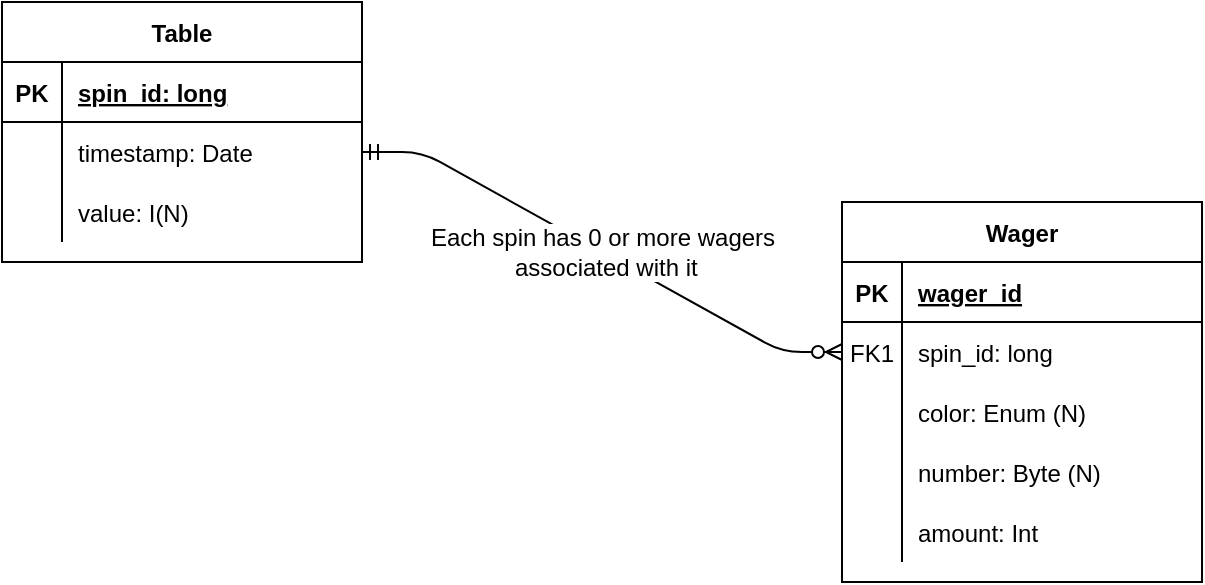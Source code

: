 <mxfile version="14.4.2" type="device"><diagram id="nSNYIJOsFFRJYMEAQ5Xi" name="Page-1"><mxGraphModel dx="1008" dy="802" grid="1" gridSize="10" guides="1" tooltips="1" connect="1" arrows="1" fold="1" page="1" pageScale="1" pageWidth="850" pageHeight="1100" math="0" shadow="0"><root><mxCell id="0"/><mxCell id="1" parent="0"/><mxCell id="asWNjJ6Xyc3kj519BgqH-1" value="Table" style="shape=table;startSize=30;container=1;collapsible=1;childLayout=tableLayout;fixedRows=1;rowLines=0;fontStyle=1;align=center;resizeLast=1;" vertex="1" parent="1"><mxGeometry x="20" y="30" width="180" height="130" as="geometry"/></mxCell><mxCell id="asWNjJ6Xyc3kj519BgqH-2" value="" style="shape=partialRectangle;collapsible=0;dropTarget=0;pointerEvents=0;fillColor=none;top=0;left=0;bottom=1;right=0;points=[[0,0.5],[1,0.5]];portConstraint=eastwest;" vertex="1" parent="asWNjJ6Xyc3kj519BgqH-1"><mxGeometry y="30" width="180" height="30" as="geometry"/></mxCell><mxCell id="asWNjJ6Xyc3kj519BgqH-3" value="PK" style="shape=partialRectangle;connectable=0;fillColor=none;top=0;left=0;bottom=0;right=0;fontStyle=1;overflow=hidden;" vertex="1" parent="asWNjJ6Xyc3kj519BgqH-2"><mxGeometry width="30" height="30" as="geometry"/></mxCell><mxCell id="asWNjJ6Xyc3kj519BgqH-4" value="spin_id: long" style="shape=partialRectangle;connectable=0;fillColor=none;top=0;left=0;bottom=0;right=0;align=left;spacingLeft=6;fontStyle=5;overflow=hidden;" vertex="1" parent="asWNjJ6Xyc3kj519BgqH-2"><mxGeometry x="30" width="150" height="30" as="geometry"/></mxCell><mxCell id="asWNjJ6Xyc3kj519BgqH-5" value="" style="shape=partialRectangle;collapsible=0;dropTarget=0;pointerEvents=0;fillColor=none;top=0;left=0;bottom=0;right=0;points=[[0,0.5],[1,0.5]];portConstraint=eastwest;" vertex="1" parent="asWNjJ6Xyc3kj519BgqH-1"><mxGeometry y="60" width="180" height="30" as="geometry"/></mxCell><mxCell id="asWNjJ6Xyc3kj519BgqH-6" value="" style="shape=partialRectangle;connectable=0;fillColor=none;top=0;left=0;bottom=0;right=0;editable=1;overflow=hidden;" vertex="1" parent="asWNjJ6Xyc3kj519BgqH-5"><mxGeometry width="30" height="30" as="geometry"/></mxCell><mxCell id="asWNjJ6Xyc3kj519BgqH-7" value="timestamp: Date" style="shape=partialRectangle;connectable=0;fillColor=none;top=0;left=0;bottom=0;right=0;align=left;spacingLeft=6;overflow=hidden;" vertex="1" parent="asWNjJ6Xyc3kj519BgqH-5"><mxGeometry x="30" width="150" height="30" as="geometry"/></mxCell><mxCell id="asWNjJ6Xyc3kj519BgqH-8" value="" style="shape=partialRectangle;collapsible=0;dropTarget=0;pointerEvents=0;fillColor=none;top=0;left=0;bottom=0;right=0;points=[[0,0.5],[1,0.5]];portConstraint=eastwest;" vertex="1" parent="asWNjJ6Xyc3kj519BgqH-1"><mxGeometry y="90" width="180" height="30" as="geometry"/></mxCell><mxCell id="asWNjJ6Xyc3kj519BgqH-9" value="" style="shape=partialRectangle;connectable=0;fillColor=none;top=0;left=0;bottom=0;right=0;editable=1;overflow=hidden;" vertex="1" parent="asWNjJ6Xyc3kj519BgqH-8"><mxGeometry width="30" height="30" as="geometry"/></mxCell><mxCell id="asWNjJ6Xyc3kj519BgqH-10" value="value: I(N)" style="shape=partialRectangle;connectable=0;fillColor=none;top=0;left=0;bottom=0;right=0;align=left;spacingLeft=6;overflow=hidden;" vertex="1" parent="asWNjJ6Xyc3kj519BgqH-8"><mxGeometry x="30" width="150" height="30" as="geometry"/></mxCell><mxCell id="asWNjJ6Xyc3kj519BgqH-14" value="Wager" style="shape=table;startSize=30;container=1;collapsible=1;childLayout=tableLayout;fixedRows=1;rowLines=0;fontStyle=1;align=center;resizeLast=1;" vertex="1" parent="1"><mxGeometry x="440" y="130" width="180" height="190" as="geometry"/></mxCell><mxCell id="asWNjJ6Xyc3kj519BgqH-15" value="" style="shape=partialRectangle;collapsible=0;dropTarget=0;pointerEvents=0;fillColor=none;top=0;left=0;bottom=1;right=0;points=[[0,0.5],[1,0.5]];portConstraint=eastwest;" vertex="1" parent="asWNjJ6Xyc3kj519BgqH-14"><mxGeometry y="30" width="180" height="30" as="geometry"/></mxCell><mxCell id="asWNjJ6Xyc3kj519BgqH-16" value="PK" style="shape=partialRectangle;connectable=0;fillColor=none;top=0;left=0;bottom=0;right=0;fontStyle=1;overflow=hidden;" vertex="1" parent="asWNjJ6Xyc3kj519BgqH-15"><mxGeometry width="30" height="30" as="geometry"/></mxCell><mxCell id="asWNjJ6Xyc3kj519BgqH-17" value="wager_id" style="shape=partialRectangle;connectable=0;fillColor=none;top=0;left=0;bottom=0;right=0;align=left;spacingLeft=6;fontStyle=5;overflow=hidden;" vertex="1" parent="asWNjJ6Xyc3kj519BgqH-15"><mxGeometry x="30" width="150" height="30" as="geometry"/></mxCell><mxCell id="asWNjJ6Xyc3kj519BgqH-18" value="" style="shape=partialRectangle;collapsible=0;dropTarget=0;pointerEvents=0;fillColor=none;top=0;left=0;bottom=0;right=0;points=[[0,0.5],[1,0.5]];portConstraint=eastwest;" vertex="1" parent="asWNjJ6Xyc3kj519BgqH-14"><mxGeometry y="60" width="180" height="30" as="geometry"/></mxCell><mxCell id="asWNjJ6Xyc3kj519BgqH-19" value="FK1" style="shape=partialRectangle;connectable=0;fillColor=none;top=0;left=0;bottom=0;right=0;editable=1;overflow=hidden;" vertex="1" parent="asWNjJ6Xyc3kj519BgqH-18"><mxGeometry width="30" height="30" as="geometry"/></mxCell><mxCell id="asWNjJ6Xyc3kj519BgqH-20" value="spin_id: long" style="shape=partialRectangle;connectable=0;fillColor=none;top=0;left=0;bottom=0;right=0;align=left;spacingLeft=6;overflow=hidden;" vertex="1" parent="asWNjJ6Xyc3kj519BgqH-18"><mxGeometry x="30" width="150" height="30" as="geometry"/></mxCell><mxCell id="asWNjJ6Xyc3kj519BgqH-21" value="" style="shape=partialRectangle;collapsible=0;dropTarget=0;pointerEvents=0;fillColor=none;top=0;left=0;bottom=0;right=0;points=[[0,0.5],[1,0.5]];portConstraint=eastwest;" vertex="1" parent="asWNjJ6Xyc3kj519BgqH-14"><mxGeometry y="90" width="180" height="30" as="geometry"/></mxCell><mxCell id="asWNjJ6Xyc3kj519BgqH-22" value="" style="shape=partialRectangle;connectable=0;fillColor=none;top=0;left=0;bottom=0;right=0;editable=1;overflow=hidden;" vertex="1" parent="asWNjJ6Xyc3kj519BgqH-21"><mxGeometry width="30" height="30" as="geometry"/></mxCell><mxCell id="asWNjJ6Xyc3kj519BgqH-23" value="color: Enum (N)" style="shape=partialRectangle;connectable=0;fillColor=none;top=0;left=0;bottom=0;right=0;align=left;spacingLeft=6;overflow=hidden;" vertex="1" parent="asWNjJ6Xyc3kj519BgqH-21"><mxGeometry x="30" width="150" height="30" as="geometry"/></mxCell><mxCell id="asWNjJ6Xyc3kj519BgqH-24" value="" style="shape=partialRectangle;collapsible=0;dropTarget=0;pointerEvents=0;fillColor=none;top=0;left=0;bottom=0;right=0;points=[[0,0.5],[1,0.5]];portConstraint=eastwest;" vertex="1" parent="asWNjJ6Xyc3kj519BgqH-14"><mxGeometry y="120" width="180" height="30" as="geometry"/></mxCell><mxCell id="asWNjJ6Xyc3kj519BgqH-25" value="" style="shape=partialRectangle;connectable=0;fillColor=none;top=0;left=0;bottom=0;right=0;editable=1;overflow=hidden;" vertex="1" parent="asWNjJ6Xyc3kj519BgqH-24"><mxGeometry width="30" height="30" as="geometry"/></mxCell><mxCell id="asWNjJ6Xyc3kj519BgqH-26" value="number: Byte (N)" style="shape=partialRectangle;connectable=0;fillColor=none;top=0;left=0;bottom=0;right=0;align=left;spacingLeft=6;overflow=hidden;" vertex="1" parent="asWNjJ6Xyc3kj519BgqH-24"><mxGeometry x="30" width="150" height="30" as="geometry"/></mxCell><mxCell id="asWNjJ6Xyc3kj519BgqH-27" value="" style="shape=partialRectangle;collapsible=0;dropTarget=0;pointerEvents=0;fillColor=none;top=0;left=0;bottom=0;right=0;points=[[0,0.5],[1,0.5]];portConstraint=eastwest;" vertex="1" parent="asWNjJ6Xyc3kj519BgqH-14"><mxGeometry y="150" width="180" height="30" as="geometry"/></mxCell><mxCell id="asWNjJ6Xyc3kj519BgqH-28" value="" style="shape=partialRectangle;connectable=0;fillColor=none;top=0;left=0;bottom=0;right=0;editable=1;overflow=hidden;" vertex="1" parent="asWNjJ6Xyc3kj519BgqH-27"><mxGeometry width="30" height="30" as="geometry"/></mxCell><mxCell id="asWNjJ6Xyc3kj519BgqH-29" value="amount: Int" style="shape=partialRectangle;connectable=0;fillColor=none;top=0;left=0;bottom=0;right=0;align=left;spacingLeft=6;overflow=hidden;" vertex="1" parent="asWNjJ6Xyc3kj519BgqH-27"><mxGeometry x="30" width="150" height="30" as="geometry"/></mxCell><mxCell id="asWNjJ6Xyc3kj519BgqH-32" value="Each spin has 0 or more wagers&lt;br&gt;&amp;nbsp;associated with it" style="edgeStyle=entityRelationEdgeStyle;fontSize=12;endArrow=ERzeroToMany;startArrow=ERmandOne;exitX=1;exitY=0.5;exitDx=0;exitDy=0;html=1;align=center;" edge="1" parent="1" source="asWNjJ6Xyc3kj519BgqH-5" target="asWNjJ6Xyc3kj519BgqH-18"><mxGeometry width="100" height="100" relative="1" as="geometry"><mxPoint x="80" y="300" as="sourcePoint"/><mxPoint x="180" y="200" as="targetPoint"/></mxGeometry></mxCell></root></mxGraphModel></diagram></mxfile>